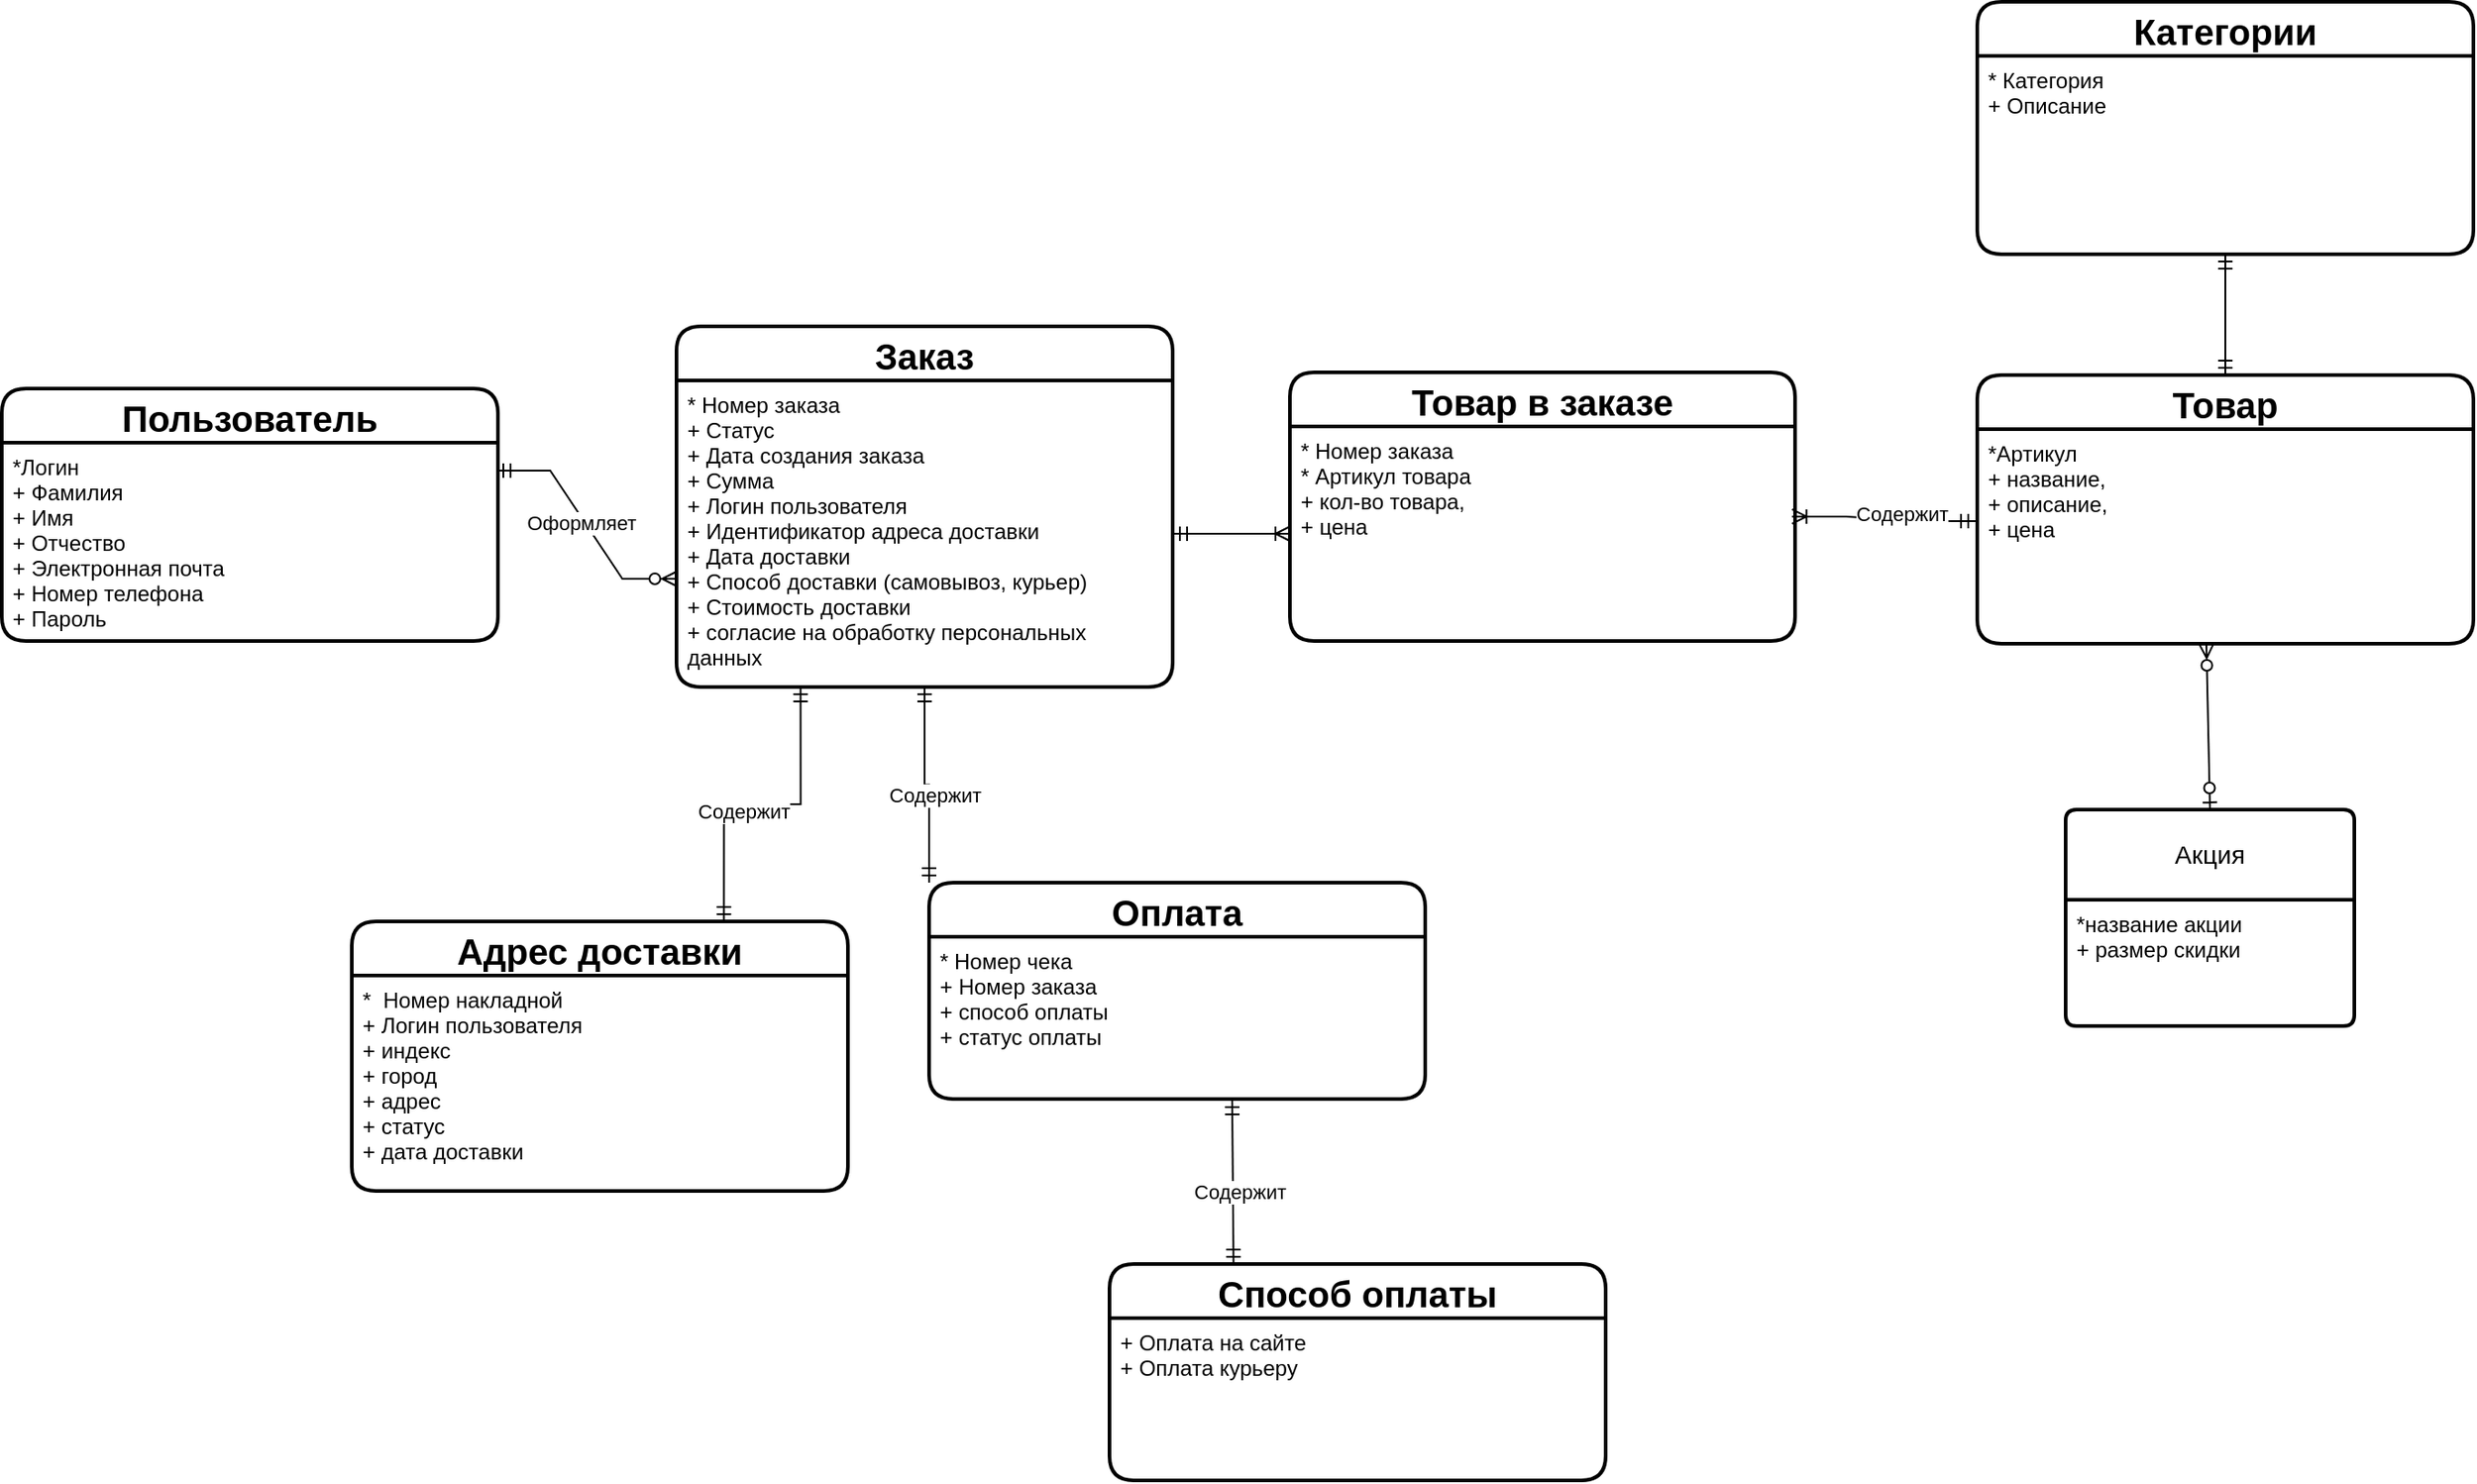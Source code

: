<mxfile version="21.6.5" type="github" pages="2">
  <diagram name="Доставка" id="I9tMwccd9cu2x0XfMizf">
    <mxGraphModel dx="-1371" dy="1169" grid="1" gridSize="10" guides="1" tooltips="1" connect="1" arrows="1" fold="1" page="1" pageScale="1" pageWidth="827" pageHeight="1169" math="0" shadow="0">
      <root>
        <mxCell id="0" />
        <mxCell id="1" parent="0" />
        <mxCell id="O5lm5AuSNtOYB25-jnhQ-13" value="Пользователь" style="swimlane;childLayout=stackLayout;horizontal=1;startSize=30;horizontalStack=0;rounded=1;fontSize=20;fontStyle=1;strokeWidth=2;resizeParent=0;resizeLast=1;shadow=0;dashed=0;align=center;labelBackgroundColor=#FFFFFF;labelBorderColor=none;" parent="1" vertex="1">
          <mxGeometry x="3446" y="1004.5" width="275" height="140" as="geometry" />
        </mxCell>
        <mxCell id="O5lm5AuSNtOYB25-jnhQ-14" value="*Логин&#xa;+ Фамилия&#xa;+ Имя&#xa;+ Отчество&#xa;+ Электронная почта&#xa;+ Номер телефона&#xa;+ Пароль" style="align=left;strokeColor=none;fillColor=none;spacingLeft=4;fontSize=12;verticalAlign=top;resizable=0;rotatable=0;part=1;labelBackgroundColor=#FFFFFF;labelBorderColor=none;" parent="O5lm5AuSNtOYB25-jnhQ-13" vertex="1">
          <mxGeometry y="30" width="275" height="110" as="geometry" />
        </mxCell>
        <mxCell id="O5lm5AuSNtOYB25-jnhQ-15" value="Оплата" style="swimlane;childLayout=stackLayout;horizontal=1;startSize=30;horizontalStack=0;rounded=1;fontSize=20;fontStyle=1;strokeWidth=2;resizeParent=0;resizeLast=1;shadow=0;dashed=0;align=center;labelBackgroundColor=#FFFFFF;labelBorderColor=none;" parent="1" vertex="1">
          <mxGeometry x="3960" y="1278.5" width="275" height="120" as="geometry" />
        </mxCell>
        <mxCell id="O5lm5AuSNtOYB25-jnhQ-16" value="* Номер чека&#xa;+ Номер заказа&#xa;+ способ оплаты&#xa;+ статус оплаты" style="align=left;strokeColor=none;fillColor=none;spacingLeft=4;fontSize=12;verticalAlign=top;resizable=0;rotatable=0;part=1;labelBackgroundColor=#FFFFFF;labelBorderColor=none;" parent="O5lm5AuSNtOYB25-jnhQ-15" vertex="1">
          <mxGeometry y="30" width="275" height="90" as="geometry" />
        </mxCell>
        <mxCell id="O5lm5AuSNtOYB25-jnhQ-17" value="Адрес доставки" style="swimlane;childLayout=stackLayout;horizontal=1;startSize=30;horizontalStack=0;rounded=1;fontSize=20;fontStyle=1;strokeWidth=2;resizeParent=0;resizeLast=1;shadow=0;dashed=0;align=center;labelBackgroundColor=#FFFFFF;labelBorderColor=none;" parent="1" vertex="1">
          <mxGeometry x="3640" y="1300" width="275" height="149.5" as="geometry" />
        </mxCell>
        <mxCell id="O5lm5AuSNtOYB25-jnhQ-18" value="*  Номер накладной&#xa;+ Логин пользователя&#xa;+ индекс&#xa;+ город&#xa;+ адрес&#xa;+ статус&#xa;+ дата доставки " style="align=left;strokeColor=none;fillColor=none;spacingLeft=4;fontSize=12;verticalAlign=top;resizable=0;rotatable=0;part=1;labelBackgroundColor=#FFFFFF;labelBorderColor=none;" parent="O5lm5AuSNtOYB25-jnhQ-17" vertex="1">
          <mxGeometry y="30" width="275" height="119.5" as="geometry" />
        </mxCell>
        <mxCell id="O5lm5AuSNtOYB25-jnhQ-19" value="" style="edgeStyle=orthogonalEdgeStyle;fontSize=12;html=1;endArrow=ERmandOne;startArrow=ERmandOne;rounded=0;exitX=0;exitY=0;exitDx=0;exitDy=0;entryX=0.5;entryY=1;entryDx=0;entryDy=0;" parent="1" source="O5lm5AuSNtOYB25-jnhQ-15" target="O5lm5AuSNtOYB25-jnhQ-24" edge="1">
          <mxGeometry width="100" height="100" relative="1" as="geometry">
            <mxPoint x="3800" y="1238.5" as="sourcePoint" />
            <mxPoint x="3990" y="1198" as="targetPoint" />
          </mxGeometry>
        </mxCell>
        <mxCell id="O5lm5AuSNtOYB25-jnhQ-20" value="Содержит" style="edgeLabel;html=1;align=center;verticalAlign=middle;resizable=0;points=[];" parent="O5lm5AuSNtOYB25-jnhQ-19" connectable="0" vertex="1">
          <mxGeometry x="-0.123" y="-3" relative="1" as="geometry">
            <mxPoint as="offset" />
          </mxGeometry>
        </mxCell>
        <mxCell id="O5lm5AuSNtOYB25-jnhQ-21" value="" style="fontSize=12;html=1;endArrow=ERmandOne;startArrow=ERmandOne;exitX=0.75;exitY=0;exitDx=0;exitDy=0;rounded=0;edgeStyle=orthogonalEdgeStyle;entryX=0.25;entryY=1;entryDx=0;entryDy=0;" parent="1" source="O5lm5AuSNtOYB25-jnhQ-17" target="O5lm5AuSNtOYB25-jnhQ-24" edge="1">
          <mxGeometry width="100" height="100" relative="1" as="geometry">
            <mxPoint x="3971" y="1377.5" as="sourcePoint" />
            <mxPoint x="3900" y="1198" as="targetPoint" />
          </mxGeometry>
        </mxCell>
        <mxCell id="O5lm5AuSNtOYB25-jnhQ-22" value="Содержит" style="edgeLabel;html=1;align=center;verticalAlign=middle;resizable=0;points=[];" parent="O5lm5AuSNtOYB25-jnhQ-21" connectable="0" vertex="1">
          <mxGeometry x="-0.123" y="-3" relative="1" as="geometry">
            <mxPoint y="1" as="offset" />
          </mxGeometry>
        </mxCell>
        <mxCell id="O5lm5AuSNtOYB25-jnhQ-23" value="Заказ" style="swimlane;childLayout=stackLayout;horizontal=1;startSize=30;horizontalStack=0;rounded=1;fontSize=20;fontStyle=1;strokeWidth=2;resizeParent=0;resizeLast=1;shadow=0;dashed=0;align=center;labelBackgroundColor=#FFFFFF;labelBorderColor=none;" parent="1" vertex="1">
          <mxGeometry x="3820" y="970" width="275" height="200" as="geometry">
            <mxRectangle x="-100" y="-890" width="90" height="40" as="alternateBounds" />
          </mxGeometry>
        </mxCell>
        <mxCell id="O5lm5AuSNtOYB25-jnhQ-24" value="* Номер заказа&#xa;+ Статус &#xa;+ Дата создания заказа &#xa;+ Сумма&#xa;+ Логин пользователя&#xa;+ Идентификатор адреса доставки&#xa;+ Дата доставки&#xa;+ Способ доставки (самовывоз, курьер)&#xa;+ Стоимость доставки&#xa;+ согласие на обработку персональных &#xa;данных" style="align=left;strokeColor=none;fillColor=none;spacingLeft=4;fontSize=12;verticalAlign=top;resizable=0;rotatable=0;part=1;labelBackgroundColor=#FFFFFF;labelBorderColor=none;fontStyle=0" parent="O5lm5AuSNtOYB25-jnhQ-23" vertex="1">
          <mxGeometry y="30" width="275" height="170" as="geometry" />
        </mxCell>
        <mxCell id="O5lm5AuSNtOYB25-jnhQ-25" value="Товар в заказе" style="swimlane;childLayout=stackLayout;horizontal=1;startSize=30;horizontalStack=0;rounded=1;fontSize=20;fontStyle=1;strokeWidth=2;resizeParent=0;resizeLast=1;shadow=0;dashed=0;align=center;labelBackgroundColor=#FFFFFF;labelBorderColor=none;" parent="1" vertex="1">
          <mxGeometry x="4160" y="995.5" width="280" height="149" as="geometry" />
        </mxCell>
        <mxCell id="O5lm5AuSNtOYB25-jnhQ-26" value="* Номер заказа&#xa;* Артикул товара &#xa;+ кол-во товара, &#xa;+ цена&#xa;" style="align=left;strokeColor=none;fillColor=none;spacingLeft=4;fontSize=12;verticalAlign=top;resizable=0;rotatable=0;part=1;labelBackgroundColor=#FFFFFF;labelBorderColor=none;" parent="O5lm5AuSNtOYB25-jnhQ-25" vertex="1">
          <mxGeometry y="30" width="280" height="119" as="geometry" />
        </mxCell>
        <mxCell id="O5lm5AuSNtOYB25-jnhQ-27" value="" style="edgeStyle=entityRelationEdgeStyle;fontSize=12;html=1;endArrow=ERmandOne;rounded=0;exitX=0.994;exitY=0.42;exitDx=0;exitDy=0;entryX=0;entryY=0.5;entryDx=0;entryDy=0;startArrow=ERoneToMany;startFill=0;exitPerimeter=0;endFill=0;" parent="1" source="O5lm5AuSNtOYB25-jnhQ-26" edge="1">
          <mxGeometry width="100" height="100" relative="1" as="geometry">
            <mxPoint x="4107.5" y="1139" as="sourcePoint" />
            <mxPoint x="4540" y="1078" as="targetPoint" />
          </mxGeometry>
        </mxCell>
        <mxCell id="O5lm5AuSNtOYB25-jnhQ-28" value="Содержит" style="edgeLabel;html=1;align=center;verticalAlign=middle;resizable=0;points=[];" parent="O5lm5AuSNtOYB25-jnhQ-27" connectable="0" vertex="1">
          <mxGeometry x="-0.323" y="2" relative="1" as="geometry">
            <mxPoint x="26" as="offset" />
          </mxGeometry>
        </mxCell>
        <mxCell id="O5lm5AuSNtOYB25-jnhQ-29" value="" style="endArrow=ERoneToMany;html=1;rounded=0;entryX=0;entryY=0.5;entryDx=0;entryDy=0;exitX=1;exitY=0.5;exitDx=0;exitDy=0;endFill=0;startArrow=ERmandOne;startFill=0;" parent="1" source="O5lm5AuSNtOYB25-jnhQ-24" target="O5lm5AuSNtOYB25-jnhQ-26" edge="1">
          <mxGeometry relative="1" as="geometry">
            <mxPoint x="4090" y="1060" as="sourcePoint" />
            <mxPoint x="4190" y="1060" as="targetPoint" />
          </mxGeometry>
        </mxCell>
        <mxCell id="O5lm5AuSNtOYB25-jnhQ-30" value="Товар" style="swimlane;childLayout=stackLayout;horizontal=1;startSize=30;horizontalStack=0;rounded=1;fontSize=20;fontStyle=1;strokeWidth=2;resizeParent=0;resizeLast=1;shadow=0;dashed=0;align=center;labelBackgroundColor=#FFFFFF;labelBorderColor=none;" parent="1" vertex="1">
          <mxGeometry x="4541" y="997" width="275" height="149" as="geometry" />
        </mxCell>
        <mxCell id="O5lm5AuSNtOYB25-jnhQ-31" value="*Артикул &#xa;+ название, &#xa;+ описание, &#xa;+ цена" style="align=left;strokeColor=none;fillColor=none;spacingLeft=4;fontSize=12;verticalAlign=top;resizable=0;rotatable=0;part=1;labelBackgroundColor=#FFFFFF;labelBorderColor=none;" parent="O5lm5AuSNtOYB25-jnhQ-30" vertex="1">
          <mxGeometry y="30" width="275" height="119" as="geometry" />
        </mxCell>
        <mxCell id="O5lm5AuSNtOYB25-jnhQ-32" value="Акция" style="swimlane;childLayout=stackLayout;horizontal=1;startSize=50;horizontalStack=0;rounded=1;fontSize=14;fontStyle=0;strokeWidth=2;resizeParent=0;resizeLast=1;shadow=0;dashed=0;align=center;arcSize=4;whiteSpace=wrap;html=1;" parent="1" vertex="1">
          <mxGeometry x="4590" y="1238" width="160" height="120" as="geometry" />
        </mxCell>
        <mxCell id="O5lm5AuSNtOYB25-jnhQ-33" value="" style="endArrow=ERzeroToOne;html=1;rounded=0;entryX=0.5;entryY=0;entryDx=0;entryDy=0;startArrow=ERzeroToMany;startFill=0;endFill=0;strokeColor=#000000;" parent="O5lm5AuSNtOYB25-jnhQ-32" target="O5lm5AuSNtOYB25-jnhQ-32" edge="1">
          <mxGeometry relative="1" as="geometry">
            <mxPoint x="78" y="-92" as="sourcePoint" />
            <mxPoint x="78" y="-7" as="targetPoint" />
          </mxGeometry>
        </mxCell>
        <mxCell id="O5lm5AuSNtOYB25-jnhQ-34" value="*название акции&lt;br&gt;+ размер скидки" style="align=left;strokeColor=none;fillColor=none;spacingLeft=4;fontSize=12;verticalAlign=top;resizable=0;rotatable=0;part=1;html=1;" parent="O5lm5AuSNtOYB25-jnhQ-32" vertex="1">
          <mxGeometry y="50" width="160" height="70" as="geometry" />
        </mxCell>
        <mxCell id="O5lm5AuSNtOYB25-jnhQ-35" value="" style="edgeStyle=entityRelationEdgeStyle;fontSize=12;html=1;endArrow=ERzeroToMany;endFill=1;startArrow=ERmandOne;rounded=0;startFill=0;entryX=0;entryY=0.5;entryDx=0;entryDy=0;strokeColor=#000000;" parent="1" edge="1">
          <mxGeometry width="100" height="100" relative="1" as="geometry">
            <mxPoint x="3720" y="1050" as="sourcePoint" />
            <mxPoint x="3820" y="1110" as="targetPoint" />
            <Array as="points">
              <mxPoint x="3875" y="842.5" />
            </Array>
          </mxGeometry>
        </mxCell>
        <mxCell id="O5lm5AuSNtOYB25-jnhQ-36" value="Оформляет" style="edgeLabel;html=1;align=center;verticalAlign=middle;resizable=0;points=[];" parent="O5lm5AuSNtOYB25-jnhQ-35" connectable="0" vertex="1">
          <mxGeometry x="-0.047" y="-2" relative="1" as="geometry">
            <mxPoint as="offset" />
          </mxGeometry>
        </mxCell>
        <mxCell id="U3gDqBUPOxM8sPVs_ZDW-12" value="Категории" style="swimlane;childLayout=stackLayout;horizontal=1;startSize=30;horizontalStack=0;rounded=1;fontSize=20;fontStyle=1;strokeWidth=2;resizeParent=0;resizeLast=1;shadow=0;dashed=0;align=center;labelBackgroundColor=#FFFFFF;labelBorderColor=none;" parent="1" vertex="1">
          <mxGeometry x="4541" y="790" width="275" height="140" as="geometry" />
        </mxCell>
        <mxCell id="U3gDqBUPOxM8sPVs_ZDW-13" value="* Категория&#xa;+ Описание" style="align=left;strokeColor=none;fillColor=none;spacingLeft=4;fontSize=12;verticalAlign=top;resizable=0;rotatable=0;part=1;labelBackgroundColor=#FFFFFF;labelBorderColor=none;" parent="U3gDqBUPOxM8sPVs_ZDW-12" vertex="1">
          <mxGeometry y="30" width="275" height="110" as="geometry" />
        </mxCell>
        <mxCell id="U3gDqBUPOxM8sPVs_ZDW-23" value="Способ оплаты" style="swimlane;childLayout=stackLayout;horizontal=1;startSize=30;horizontalStack=0;rounded=1;fontSize=20;fontStyle=1;strokeWidth=2;resizeParent=0;resizeLast=1;shadow=0;dashed=0;align=center;labelBackgroundColor=#FFFFFF;labelBorderColor=none;" parent="1" vertex="1">
          <mxGeometry x="4060" y="1490" width="275" height="120" as="geometry" />
        </mxCell>
        <mxCell id="U3gDqBUPOxM8sPVs_ZDW-24" value="+ Оплата на сайте&#xa;+ Оплата курьеру" style="align=left;strokeColor=none;fillColor=none;spacingLeft=4;fontSize=12;verticalAlign=top;resizable=0;rotatable=0;part=1;labelBackgroundColor=#FFFFFF;labelBorderColor=none;" parent="U3gDqBUPOxM8sPVs_ZDW-23" vertex="1">
          <mxGeometry y="30" width="275" height="90" as="geometry" />
        </mxCell>
        <mxCell id="U3gDqBUPOxM8sPVs_ZDW-27" value="" style="endArrow=ERmandOne;html=1;rounded=0;exitX=0.5;exitY=0;exitDx=0;exitDy=0;entryX=0.5;entryY=1;entryDx=0;entryDy=0;endFill=0;startArrow=ERmandOne;startFill=0;" parent="1" source="O5lm5AuSNtOYB25-jnhQ-30" target="U3gDqBUPOxM8sPVs_ZDW-13" edge="1">
          <mxGeometry relative="1" as="geometry">
            <mxPoint x="4630" y="970" as="sourcePoint" />
            <mxPoint x="4790" y="970" as="targetPoint" />
          </mxGeometry>
        </mxCell>
        <mxCell id="U3gDqBUPOxM8sPVs_ZDW-34" value="" style="fontSize=12;html=1;endArrow=ERmandOne;startArrow=ERmandOne;rounded=0;exitX=0.25;exitY=0;exitDx=0;exitDy=0;" parent="1" source="U3gDqBUPOxM8sPVs_ZDW-23" edge="1">
          <mxGeometry width="100" height="100" relative="1" as="geometry">
            <mxPoint x="4130" y="1506.5" as="sourcePoint" />
            <mxPoint x="4128" y="1399" as="targetPoint" />
          </mxGeometry>
        </mxCell>
        <mxCell id="U3gDqBUPOxM8sPVs_ZDW-35" value="Содержит" style="edgeLabel;html=1;align=center;verticalAlign=middle;resizable=0;points=[];" parent="U3gDqBUPOxM8sPVs_ZDW-34" connectable="0" vertex="1">
          <mxGeometry x="-0.123" y="-3" relative="1" as="geometry">
            <mxPoint as="offset" />
          </mxGeometry>
        </mxCell>
      </root>
    </mxGraphModel>
  </diagram>
  <diagram name="Доставка 2" id="sBrFn9jliIYRrYVuY_XM">
    <mxGraphModel dx="-1801" dy="909" grid="1" gridSize="10" guides="1" tooltips="1" connect="1" arrows="1" fold="1" page="1" pageScale="1" pageWidth="827" pageHeight="1169" math="0" shadow="0">
      <root>
        <mxCell id="w4gtfpDmdk9DXAiHnOXK-0" />
        <mxCell id="w4gtfpDmdk9DXAiHnOXK-1" parent="w4gtfpDmdk9DXAiHnOXK-0" />
        <mxCell id="w4gtfpDmdk9DXAiHnOXK-12" value="Заказ" style="swimlane;childLayout=stackLayout;horizontal=1;startSize=30;horizontalStack=0;rounded=1;fontSize=20;fontStyle=1;strokeWidth=2;resizeParent=0;resizeLast=1;shadow=0;dashed=0;align=center;labelBackgroundColor=#FFFFFF;labelBorderColor=none;" vertex="1" parent="w4gtfpDmdk9DXAiHnOXK-1">
          <mxGeometry x="3790" y="903.5" width="275" height="333" as="geometry">
            <mxRectangle x="-100" y="-890" width="90" height="40" as="alternateBounds" />
          </mxGeometry>
        </mxCell>
        <mxCell id="w4gtfpDmdk9DXAiHnOXK-13" value="* Номер заказа&#xa;+ Статус &#xa;+ Дата создания заказа &#xa;+ Сумма&#xa;+ Логин пользователя&#xa;+ Фамилия&#xa;+ Имя&#xa;+ Отчество&#xa;+ Электронная почта&#xa;+ Номер телефона&#xa;+ Идентификатор адреса доставки&#xa;+ Дата доставки&#xa;+ Способ доставки (самовывоз, курьер)&#xa;+ Стоимость доставки&#xa;+ способ оплаты&#xa;+ статус оплаты&#xa;+ согласие на обработку персональных &#xa;данных" style="align=left;strokeColor=none;fillColor=none;spacingLeft=4;fontSize=12;verticalAlign=top;resizable=0;rotatable=0;part=1;labelBackgroundColor=#FFFFFF;labelBorderColor=none;fontStyle=0" vertex="1" parent="w4gtfpDmdk9DXAiHnOXK-12">
          <mxGeometry y="30" width="275" height="303" as="geometry" />
        </mxCell>
        <mxCell id="w4gtfpDmdk9DXAiHnOXK-14" value="Товар в заказе" style="swimlane;childLayout=stackLayout;horizontal=1;startSize=30;horizontalStack=0;rounded=1;fontSize=20;fontStyle=1;strokeWidth=2;resizeParent=0;resizeLast=1;shadow=0;dashed=0;align=center;labelBackgroundColor=#FFFFFF;labelBorderColor=none;" vertex="1" parent="w4gtfpDmdk9DXAiHnOXK-1">
          <mxGeometry x="4160" y="995.5" width="280" height="149" as="geometry" />
        </mxCell>
        <mxCell id="w4gtfpDmdk9DXAiHnOXK-15" value="* Номер заказа&#xa;* Артикул товара &#xa;+ кол-во товара, &#xa;+ цена&#xa;" style="align=left;strokeColor=none;fillColor=none;spacingLeft=4;fontSize=12;verticalAlign=top;resizable=0;rotatable=0;part=1;labelBackgroundColor=#FFFFFF;labelBorderColor=none;" vertex="1" parent="w4gtfpDmdk9DXAiHnOXK-14">
          <mxGeometry y="30" width="280" height="119" as="geometry" />
        </mxCell>
        <mxCell id="w4gtfpDmdk9DXAiHnOXK-16" value="" style="edgeStyle=entityRelationEdgeStyle;fontSize=12;html=1;endArrow=ERmandOne;rounded=0;exitX=0.994;exitY=0.42;exitDx=0;exitDy=0;entryX=0;entryY=0.5;entryDx=0;entryDy=0;startArrow=ERoneToMany;startFill=0;exitPerimeter=0;endFill=0;" edge="1" parent="w4gtfpDmdk9DXAiHnOXK-1" source="w4gtfpDmdk9DXAiHnOXK-15">
          <mxGeometry width="100" height="100" relative="1" as="geometry">
            <mxPoint x="4107.5" y="1139" as="sourcePoint" />
            <mxPoint x="4540" y="1078" as="targetPoint" />
          </mxGeometry>
        </mxCell>
        <mxCell id="w4gtfpDmdk9DXAiHnOXK-17" value="Содержит" style="edgeLabel;html=1;align=center;verticalAlign=middle;resizable=0;points=[];" connectable="0" vertex="1" parent="w4gtfpDmdk9DXAiHnOXK-16">
          <mxGeometry x="-0.323" y="2" relative="1" as="geometry">
            <mxPoint x="26" as="offset" />
          </mxGeometry>
        </mxCell>
        <mxCell id="w4gtfpDmdk9DXAiHnOXK-18" value="" style="endArrow=ERoneToMany;html=1;rounded=0;entryX=0;entryY=0.5;entryDx=0;entryDy=0;exitX=1;exitY=0.5;exitDx=0;exitDy=0;endFill=0;startArrow=ERmandOne;startFill=0;" edge="1" parent="w4gtfpDmdk9DXAiHnOXK-1" source="w4gtfpDmdk9DXAiHnOXK-13" target="w4gtfpDmdk9DXAiHnOXK-15">
          <mxGeometry relative="1" as="geometry">
            <mxPoint x="4090" y="1060" as="sourcePoint" />
            <mxPoint x="4190" y="1060" as="targetPoint" />
          </mxGeometry>
        </mxCell>
        <mxCell id="w4gtfpDmdk9DXAiHnOXK-19" value="Товар" style="swimlane;childLayout=stackLayout;horizontal=1;startSize=30;horizontalStack=0;rounded=1;fontSize=20;fontStyle=1;strokeWidth=2;resizeParent=0;resizeLast=1;shadow=0;dashed=0;align=center;labelBackgroundColor=#FFFFFF;labelBorderColor=none;" vertex="1" parent="w4gtfpDmdk9DXAiHnOXK-1">
          <mxGeometry x="4541" y="997" width="275" height="149" as="geometry" />
        </mxCell>
        <mxCell id="w4gtfpDmdk9DXAiHnOXK-20" value="*Артикул &#xa;+ название, &#xa;+ описание, &#xa;+ цена" style="align=left;strokeColor=none;fillColor=none;spacingLeft=4;fontSize=12;verticalAlign=top;resizable=0;rotatable=0;part=1;labelBackgroundColor=#FFFFFF;labelBorderColor=none;" vertex="1" parent="w4gtfpDmdk9DXAiHnOXK-19">
          <mxGeometry y="30" width="275" height="119" as="geometry" />
        </mxCell>
        <mxCell id="w4gtfpDmdk9DXAiHnOXK-21" value="Акция" style="swimlane;childLayout=stackLayout;horizontal=1;startSize=50;horizontalStack=0;rounded=1;fontSize=14;fontStyle=0;strokeWidth=2;resizeParent=0;resizeLast=1;shadow=0;dashed=0;align=center;arcSize=4;whiteSpace=wrap;html=1;" vertex="1" parent="w4gtfpDmdk9DXAiHnOXK-1">
          <mxGeometry x="4590" y="1238" width="160" height="120" as="geometry" />
        </mxCell>
        <mxCell id="w4gtfpDmdk9DXAiHnOXK-22" value="" style="endArrow=ERzeroToOne;html=1;rounded=0;entryX=0.5;entryY=0;entryDx=0;entryDy=0;startArrow=ERzeroToMany;startFill=0;endFill=0;strokeColor=#000000;" edge="1" parent="w4gtfpDmdk9DXAiHnOXK-21" target="w4gtfpDmdk9DXAiHnOXK-21">
          <mxGeometry relative="1" as="geometry">
            <mxPoint x="78" y="-92" as="sourcePoint" />
            <mxPoint x="78" y="-7" as="targetPoint" />
          </mxGeometry>
        </mxCell>
        <mxCell id="w4gtfpDmdk9DXAiHnOXK-23" value="*название акции&lt;br&gt;+ размер скидки" style="align=left;strokeColor=none;fillColor=none;spacingLeft=4;fontSize=12;verticalAlign=top;resizable=0;rotatable=0;part=1;html=1;" vertex="1" parent="w4gtfpDmdk9DXAiHnOXK-21">
          <mxGeometry y="50" width="160" height="70" as="geometry" />
        </mxCell>
        <mxCell id="w4gtfpDmdk9DXAiHnOXK-26" value="Категории" style="swimlane;childLayout=stackLayout;horizontal=1;startSize=30;horizontalStack=0;rounded=1;fontSize=20;fontStyle=1;strokeWidth=2;resizeParent=0;resizeLast=1;shadow=0;dashed=0;align=center;labelBackgroundColor=#FFFFFF;labelBorderColor=none;" vertex="1" parent="w4gtfpDmdk9DXAiHnOXK-1">
          <mxGeometry x="4541" y="790" width="275" height="140" as="geometry" />
        </mxCell>
        <mxCell id="w4gtfpDmdk9DXAiHnOXK-27" value="* Категория&#xa;+ Описание" style="align=left;strokeColor=none;fillColor=none;spacingLeft=4;fontSize=12;verticalAlign=top;resizable=0;rotatable=0;part=1;labelBackgroundColor=#FFFFFF;labelBorderColor=none;" vertex="1" parent="w4gtfpDmdk9DXAiHnOXK-26">
          <mxGeometry y="30" width="275" height="110" as="geometry" />
        </mxCell>
        <mxCell id="w4gtfpDmdk9DXAiHnOXK-30" value="" style="endArrow=ERmandOne;html=1;rounded=0;exitX=0.5;exitY=0;exitDx=0;exitDy=0;entryX=0.5;entryY=1;entryDx=0;entryDy=0;endFill=0;startArrow=ERmandOne;startFill=0;" edge="1" parent="w4gtfpDmdk9DXAiHnOXK-1" source="w4gtfpDmdk9DXAiHnOXK-19" target="w4gtfpDmdk9DXAiHnOXK-27">
          <mxGeometry relative="1" as="geometry">
            <mxPoint x="4630" y="970" as="sourcePoint" />
            <mxPoint x="4790" y="970" as="targetPoint" />
          </mxGeometry>
        </mxCell>
      </root>
    </mxGraphModel>
  </diagram>
</mxfile>
